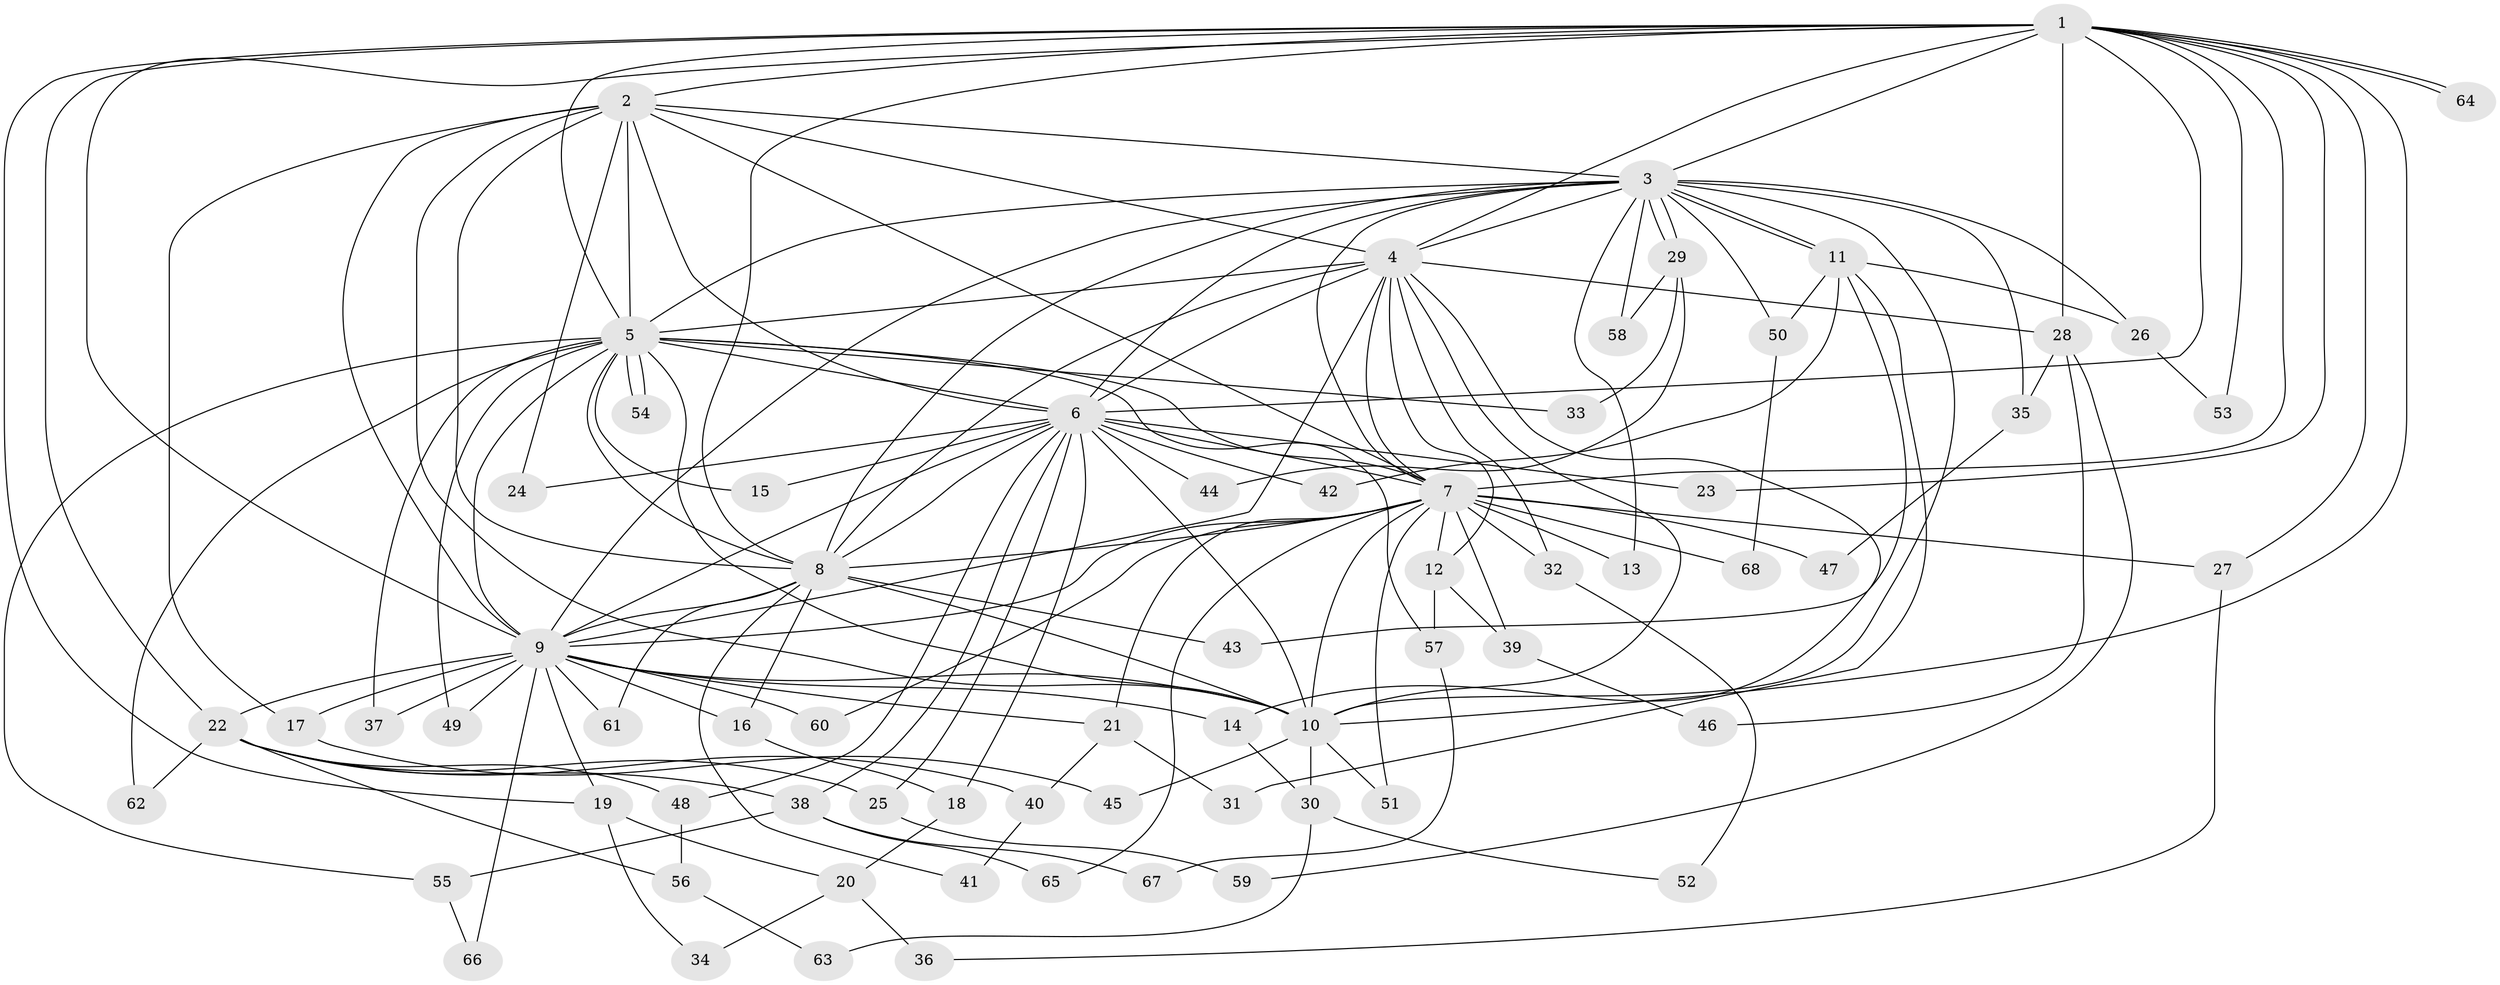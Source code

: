 // coarse degree distribution, {10: 0.08695652173913043, 13: 0.043478260869565216, 9: 0.08695652173913043, 15: 0.043478260869565216, 11: 0.043478260869565216, 3: 0.2608695652173913, 14: 0.043478260869565216, 5: 0.13043478260869565, 6: 0.043478260869565216, 4: 0.13043478260869565, 2: 0.08695652173913043}
// Generated by graph-tools (version 1.1) at 2025/49/03/04/25 22:49:50]
// undirected, 68 vertices, 161 edges
graph export_dot {
  node [color=gray90,style=filled];
  1;
  2;
  3;
  4;
  5;
  6;
  7;
  8;
  9;
  10;
  11;
  12;
  13;
  14;
  15;
  16;
  17;
  18;
  19;
  20;
  21;
  22;
  23;
  24;
  25;
  26;
  27;
  28;
  29;
  30;
  31;
  32;
  33;
  34;
  35;
  36;
  37;
  38;
  39;
  40;
  41;
  42;
  43;
  44;
  45;
  46;
  47;
  48;
  49;
  50;
  51;
  52;
  53;
  54;
  55;
  56;
  57;
  58;
  59;
  60;
  61;
  62;
  63;
  64;
  65;
  66;
  67;
  68;
  1 -- 2;
  1 -- 3;
  1 -- 4;
  1 -- 5;
  1 -- 6;
  1 -- 7;
  1 -- 8;
  1 -- 9;
  1 -- 10;
  1 -- 19;
  1 -- 22;
  1 -- 23;
  1 -- 27;
  1 -- 28;
  1 -- 53;
  1 -- 64;
  1 -- 64;
  2 -- 3;
  2 -- 4;
  2 -- 5;
  2 -- 6;
  2 -- 7;
  2 -- 8;
  2 -- 9;
  2 -- 10;
  2 -- 17;
  2 -- 24;
  3 -- 4;
  3 -- 5;
  3 -- 6;
  3 -- 7;
  3 -- 8;
  3 -- 9;
  3 -- 10;
  3 -- 11;
  3 -- 11;
  3 -- 13;
  3 -- 26;
  3 -- 29;
  3 -- 29;
  3 -- 35;
  3 -- 50;
  3 -- 58;
  4 -- 5;
  4 -- 6;
  4 -- 7;
  4 -- 8;
  4 -- 9;
  4 -- 10;
  4 -- 12;
  4 -- 14;
  4 -- 28;
  4 -- 32;
  5 -- 6;
  5 -- 7;
  5 -- 8;
  5 -- 9;
  5 -- 10;
  5 -- 15;
  5 -- 33;
  5 -- 37;
  5 -- 49;
  5 -- 54;
  5 -- 54;
  5 -- 55;
  5 -- 57;
  5 -- 62;
  6 -- 7;
  6 -- 8;
  6 -- 9;
  6 -- 10;
  6 -- 15;
  6 -- 18;
  6 -- 23;
  6 -- 24;
  6 -- 25;
  6 -- 38;
  6 -- 42;
  6 -- 44;
  6 -- 48;
  7 -- 8;
  7 -- 9;
  7 -- 10;
  7 -- 12;
  7 -- 13;
  7 -- 21;
  7 -- 27;
  7 -- 32;
  7 -- 39;
  7 -- 47;
  7 -- 51;
  7 -- 60;
  7 -- 65;
  7 -- 68;
  8 -- 9;
  8 -- 10;
  8 -- 16;
  8 -- 41;
  8 -- 43;
  8 -- 61;
  9 -- 10;
  9 -- 14;
  9 -- 16;
  9 -- 17;
  9 -- 19;
  9 -- 21;
  9 -- 22;
  9 -- 37;
  9 -- 49;
  9 -- 60;
  9 -- 61;
  9 -- 66;
  10 -- 30;
  10 -- 45;
  10 -- 51;
  11 -- 26;
  11 -- 31;
  11 -- 42;
  11 -- 43;
  11 -- 50;
  12 -- 39;
  12 -- 57;
  14 -- 30;
  16 -- 18;
  17 -- 45;
  18 -- 20;
  19 -- 20;
  19 -- 34;
  20 -- 34;
  20 -- 36;
  21 -- 31;
  21 -- 40;
  22 -- 25;
  22 -- 38;
  22 -- 40;
  22 -- 48;
  22 -- 56;
  22 -- 62;
  25 -- 59;
  26 -- 53;
  27 -- 36;
  28 -- 35;
  28 -- 46;
  28 -- 59;
  29 -- 33;
  29 -- 44;
  29 -- 58;
  30 -- 52;
  30 -- 63;
  32 -- 52;
  35 -- 47;
  38 -- 55;
  38 -- 65;
  38 -- 67;
  39 -- 46;
  40 -- 41;
  48 -- 56;
  50 -- 68;
  55 -- 66;
  56 -- 63;
  57 -- 67;
}
